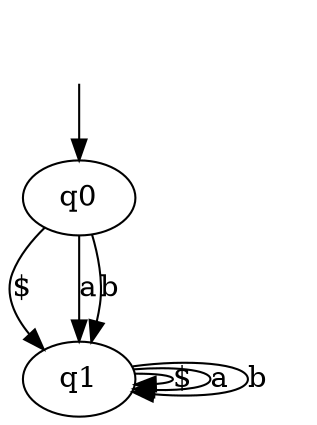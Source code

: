 digraph { 
 "" [shape=none]

 "" -> "q0"
 "q0" -> "q1"[label="$", weight="$"]; 
 "q0" -> "q1"[label="a", weight="a"]; 
 "q0" -> "q1"[label="b", weight="b"]; 
 "q1" -> "q1"[label="$", weight="$"]; 
 "q1" -> "q1"[label="a", weight="a"]; 
 "q1" -> "q1"[label="b", weight="b"]; 
}
